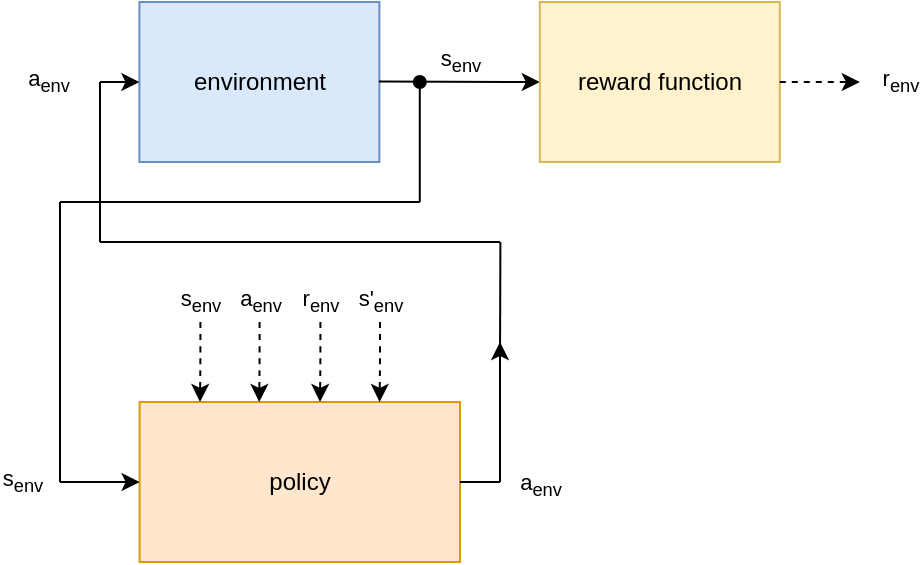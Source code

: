 <mxfile version="14.1.2" type="device"><diagram id="49tOLaHU3YgpMgMsBHT_" name="Page-1"><mxGraphModel dx="1185" dy="639" grid="1" gridSize="10" guides="1" tooltips="1" connect="1" arrows="1" fold="1" page="1" pageScale="1" pageWidth="827" pageHeight="1169" math="0" shadow="0"><root><mxCell id="0"/><mxCell id="1" parent="0"/><mxCell id="aRiqWScKOFEMgYGdQ_0d-1" value="&lt;div&gt;policy&lt;/div&gt;" style="rounded=0;whiteSpace=wrap;html=1;fillColor=#ffe6cc;strokeColor=#d79b00;" vertex="1" parent="1"><mxGeometry x="199.8" y="240" width="160.2" height="80" as="geometry"/></mxCell><mxCell id="aRiqWScKOFEMgYGdQ_0d-3" value="environment" style="rounded=0;whiteSpace=wrap;html=1;fillColor=#dae8fc;strokeColor=#6c8ebf;" vertex="1" parent="1"><mxGeometry x="199.7" y="40" width="120" height="80" as="geometry"/></mxCell><mxCell id="aRiqWScKOFEMgYGdQ_0d-5" value="" style="endArrow=classic;html=1;entryX=0;entryY=0.5;entryDx=0;entryDy=0;" edge="1" parent="1" target="aRiqWScKOFEMgYGdQ_0d-1"><mxGeometry width="50" height="50" relative="1" as="geometry"><mxPoint x="160" y="280" as="sourcePoint"/><mxPoint x="269.93" y="230" as="targetPoint"/></mxGeometry></mxCell><mxCell id="aRiqWScKOFEMgYGdQ_0d-104" value="s&lt;sub&gt;env&lt;/sub&gt;" style="edgeLabel;html=1;align=center;verticalAlign=middle;resizable=0;points=[];" vertex="1" connectable="0" parent="aRiqWScKOFEMgYGdQ_0d-5"><mxGeometry x="-0.682" y="-1" relative="1" as="geometry"><mxPoint x="-26.19" y="-1" as="offset"/></mxGeometry></mxCell><mxCell id="aRiqWScKOFEMgYGdQ_0d-7" value="" style="endArrow=none;html=1;exitX=1;exitY=0.5;exitDx=0;exitDy=0;endFill=0;" edge="1" parent="1" source="aRiqWScKOFEMgYGdQ_0d-1"><mxGeometry width="50" height="50" relative="1" as="geometry"><mxPoint x="360.0" y="260" as="sourcePoint"/><mxPoint x="380" y="280" as="targetPoint"/></mxGeometry></mxCell><mxCell id="aRiqWScKOFEMgYGdQ_0d-97" value="a&lt;sub&gt;env&lt;/sub&gt;" style="edgeLabel;html=1;align=center;verticalAlign=middle;resizable=0;points=[];" vertex="1" connectable="0" parent="aRiqWScKOFEMgYGdQ_0d-7"><mxGeometry x="0.467" y="-2" relative="1" as="geometry"><mxPoint x="25.23" as="offset"/></mxGeometry></mxCell><mxCell id="aRiqWScKOFEMgYGdQ_0d-40" value="" style="endArrow=classic;html=1;entryX=0;entryY=0.5;entryDx=0;entryDy=0;" edge="1" parent="1" target="aRiqWScKOFEMgYGdQ_0d-3"><mxGeometry width="50" height="50" relative="1" as="geometry"><mxPoint x="180" y="80" as="sourcePoint"/><mxPoint x="209.7" y="190" as="targetPoint"/></mxGeometry></mxCell><mxCell id="aRiqWScKOFEMgYGdQ_0d-41" value="a&lt;sub&gt;env&lt;/sub&gt;" style="edgeLabel;html=1;align=center;verticalAlign=middle;resizable=0;points=[];" vertex="1" connectable="0" parent="aRiqWScKOFEMgYGdQ_0d-40"><mxGeometry x="-0.429" y="1" relative="1" as="geometry"><mxPoint x="-31.4" y="1" as="offset"/></mxGeometry></mxCell><mxCell id="aRiqWScKOFEMgYGdQ_0d-42" value="" style="endArrow=classic;html=1;exitX=1;exitY=0.5;exitDx=0;exitDy=0;entryX=0;entryY=0.5;entryDx=0;entryDy=0;" edge="1" parent="1" target="aRiqWScKOFEMgYGdQ_0d-44"><mxGeometry width="50" height="50" relative="1" as="geometry"><mxPoint x="319.43" y="79.8" as="sourcePoint"/><mxPoint x="389.9" y="110" as="targetPoint"/></mxGeometry></mxCell><mxCell id="aRiqWScKOFEMgYGdQ_0d-43" value="s&lt;sub&gt;env&lt;/sub&gt;" style="edgeLabel;html=1;align=center;verticalAlign=middle;resizable=0;points=[];" vertex="1" connectable="0" parent="aRiqWScKOFEMgYGdQ_0d-42"><mxGeometry x="0.295" relative="1" as="geometry"><mxPoint x="-11.94" y="-9.8" as="offset"/></mxGeometry></mxCell><mxCell id="aRiqWScKOFEMgYGdQ_0d-44" value="reward function" style="rounded=0;whiteSpace=wrap;html=1;fillColor=#fff2cc;strokeColor=#d6b656;" vertex="1" parent="1"><mxGeometry x="399.9" y="40" width="120" height="80" as="geometry"/></mxCell><mxCell id="aRiqWScKOFEMgYGdQ_0d-45" value="" style="endArrow=classic;html=1;exitX=1;exitY=0.5;exitDx=0;exitDy=0;dashed=1;" edge="1" parent="1" source="aRiqWScKOFEMgYGdQ_0d-44"><mxGeometry width="50" height="50" relative="1" as="geometry"><mxPoint x="329.7" y="190" as="sourcePoint"/><mxPoint x="559.9" y="80" as="targetPoint"/></mxGeometry></mxCell><mxCell id="aRiqWScKOFEMgYGdQ_0d-46" value="&lt;div&gt;r&lt;sub&gt;env&lt;/sub&gt;&lt;/div&gt;&lt;sub&gt;&lt;/sub&gt;" style="edgeLabel;html=1;align=center;verticalAlign=middle;resizable=0;points=[];" vertex="1" connectable="0" parent="aRiqWScKOFEMgYGdQ_0d-45"><mxGeometry x="0.295" relative="1" as="geometry"><mxPoint x="34" as="offset"/></mxGeometry></mxCell><mxCell id="aRiqWScKOFEMgYGdQ_0d-48" value="" style="endArrow=oval;html=1;startArrow=none;startFill=0;endFill=1;" edge="1" parent="1"><mxGeometry width="50" height="50" relative="1" as="geometry"><mxPoint x="339.9" y="140" as="sourcePoint"/><mxPoint x="339.9" y="80" as="targetPoint"/></mxGeometry></mxCell><mxCell id="aRiqWScKOFEMgYGdQ_0d-49" value="" style="endArrow=none;html=1;" edge="1" parent="1"><mxGeometry width="50" height="50" relative="1" as="geometry"><mxPoint x="160" y="140" as="sourcePoint"/><mxPoint x="339.9" y="140" as="targetPoint"/></mxGeometry></mxCell><mxCell id="aRiqWScKOFEMgYGdQ_0d-50" value="" style="endArrow=none;html=1;" edge="1" parent="1"><mxGeometry width="50" height="50" relative="1" as="geometry"><mxPoint x="160" y="280" as="sourcePoint"/><mxPoint x="160" y="140" as="targetPoint"/></mxGeometry></mxCell><mxCell id="aRiqWScKOFEMgYGdQ_0d-51" value="" style="endArrow=none;html=1;endFill=0;" edge="1" parent="1"><mxGeometry width="50" height="50" relative="1" as="geometry"><mxPoint x="380.2" y="160" as="sourcePoint"/><mxPoint x="380" y="220" as="targetPoint"/></mxGeometry></mxCell><mxCell id="aRiqWScKOFEMgYGdQ_0d-52" value="" style="endArrow=none;html=1;" edge="1" parent="1"><mxGeometry width="50" height="50" relative="1" as="geometry"><mxPoint x="180" y="160" as="sourcePoint"/><mxPoint x="380" y="160" as="targetPoint"/></mxGeometry></mxCell><mxCell id="aRiqWScKOFEMgYGdQ_0d-53" value="" style="endArrow=none;html=1;endFill=0;" edge="1" parent="1"><mxGeometry width="50" height="50" relative="1" as="geometry"><mxPoint x="180" y="160" as="sourcePoint"/><mxPoint x="180" y="80" as="targetPoint"/></mxGeometry></mxCell><mxCell id="aRiqWScKOFEMgYGdQ_0d-60" value="" style="endArrow=classic;html=1;entryX=0.25;entryY=0;entryDx=0;entryDy=0;dashed=1;" edge="1" parent="1"><mxGeometry width="50" height="50" relative="1" as="geometry"><mxPoint x="259.8" y="200" as="sourcePoint"/><mxPoint x="259.6" y="240" as="targetPoint"/><Array as="points"><mxPoint x="259.8" y="220"/></Array></mxGeometry></mxCell><mxCell id="aRiqWScKOFEMgYGdQ_0d-61" value="a&lt;sub&gt;env&lt;/sub&gt;" style="edgeLabel;html=1;align=center;verticalAlign=middle;resizable=0;points=[];" vertex="1" connectable="0" parent="aRiqWScKOFEMgYGdQ_0d-60"><mxGeometry x="-0.843" relative="1" as="geometry"><mxPoint y="-13.11" as="offset"/></mxGeometry></mxCell><mxCell id="aRiqWScKOFEMgYGdQ_0d-62" value="" style="endArrow=classic;html=1;entryX=0.25;entryY=0;entryDx=0;entryDy=0;dashed=1;" edge="1" parent="1"><mxGeometry width="50" height="50" relative="1" as="geometry"><mxPoint x="290.2" y="200" as="sourcePoint"/><mxPoint x="290.0" y="240" as="targetPoint"/><Array as="points"><mxPoint x="290.2" y="220"/></Array></mxGeometry></mxCell><mxCell id="aRiqWScKOFEMgYGdQ_0d-63" value="r&lt;sub&gt;env&lt;/sub&gt;" style="edgeLabel;html=1;align=center;verticalAlign=middle;resizable=0;points=[];" vertex="1" connectable="0" parent="aRiqWScKOFEMgYGdQ_0d-62"><mxGeometry x="-0.843" relative="1" as="geometry"><mxPoint y="-13.11" as="offset"/></mxGeometry></mxCell><mxCell id="aRiqWScKOFEMgYGdQ_0d-70" value="" style="endArrow=classic;html=1;entryX=0.25;entryY=0;entryDx=0;entryDy=0;dashed=1;" edge="1" parent="1"><mxGeometry width="50" height="50" relative="1" as="geometry"><mxPoint x="230.2" y="200" as="sourcePoint"/><mxPoint x="230.0" y="240" as="targetPoint"/><Array as="points"><mxPoint x="230.2" y="220"/></Array></mxGeometry></mxCell><mxCell id="aRiqWScKOFEMgYGdQ_0d-71" value="s&lt;sub&gt;env&lt;/sub&gt;" style="edgeLabel;html=1;align=center;verticalAlign=middle;resizable=0;points=[];" vertex="1" connectable="0" parent="aRiqWScKOFEMgYGdQ_0d-70"><mxGeometry x="-0.843" relative="1" as="geometry"><mxPoint y="-13.11" as="offset"/></mxGeometry></mxCell><mxCell id="aRiqWScKOFEMgYGdQ_0d-72" value="" style="endArrow=classic;html=1;entryX=0.25;entryY=0;entryDx=0;entryDy=0;dashed=1;" edge="1" parent="1"><mxGeometry width="50" height="50" relative="1" as="geometry"><mxPoint x="320.0" y="200" as="sourcePoint"/><mxPoint x="319.8" y="240" as="targetPoint"/><Array as="points"><mxPoint x="320.0" y="220"/></Array></mxGeometry></mxCell><mxCell id="aRiqWScKOFEMgYGdQ_0d-73" value="s'&lt;sub&gt;env&lt;/sub&gt;" style="edgeLabel;html=1;align=center;verticalAlign=middle;resizable=0;points=[];" vertex="1" connectable="0" parent="aRiqWScKOFEMgYGdQ_0d-72"><mxGeometry x="-0.843" relative="1" as="geometry"><mxPoint y="-13.11" as="offset"/></mxGeometry></mxCell><mxCell id="aRiqWScKOFEMgYGdQ_0d-99" value="" style="endArrow=classic;html=1;" edge="1" parent="1"><mxGeometry width="50" height="50" relative="1" as="geometry"><mxPoint x="380" y="280" as="sourcePoint"/><mxPoint x="380" y="210" as="targetPoint"/></mxGeometry></mxCell></root></mxGraphModel></diagram></mxfile>